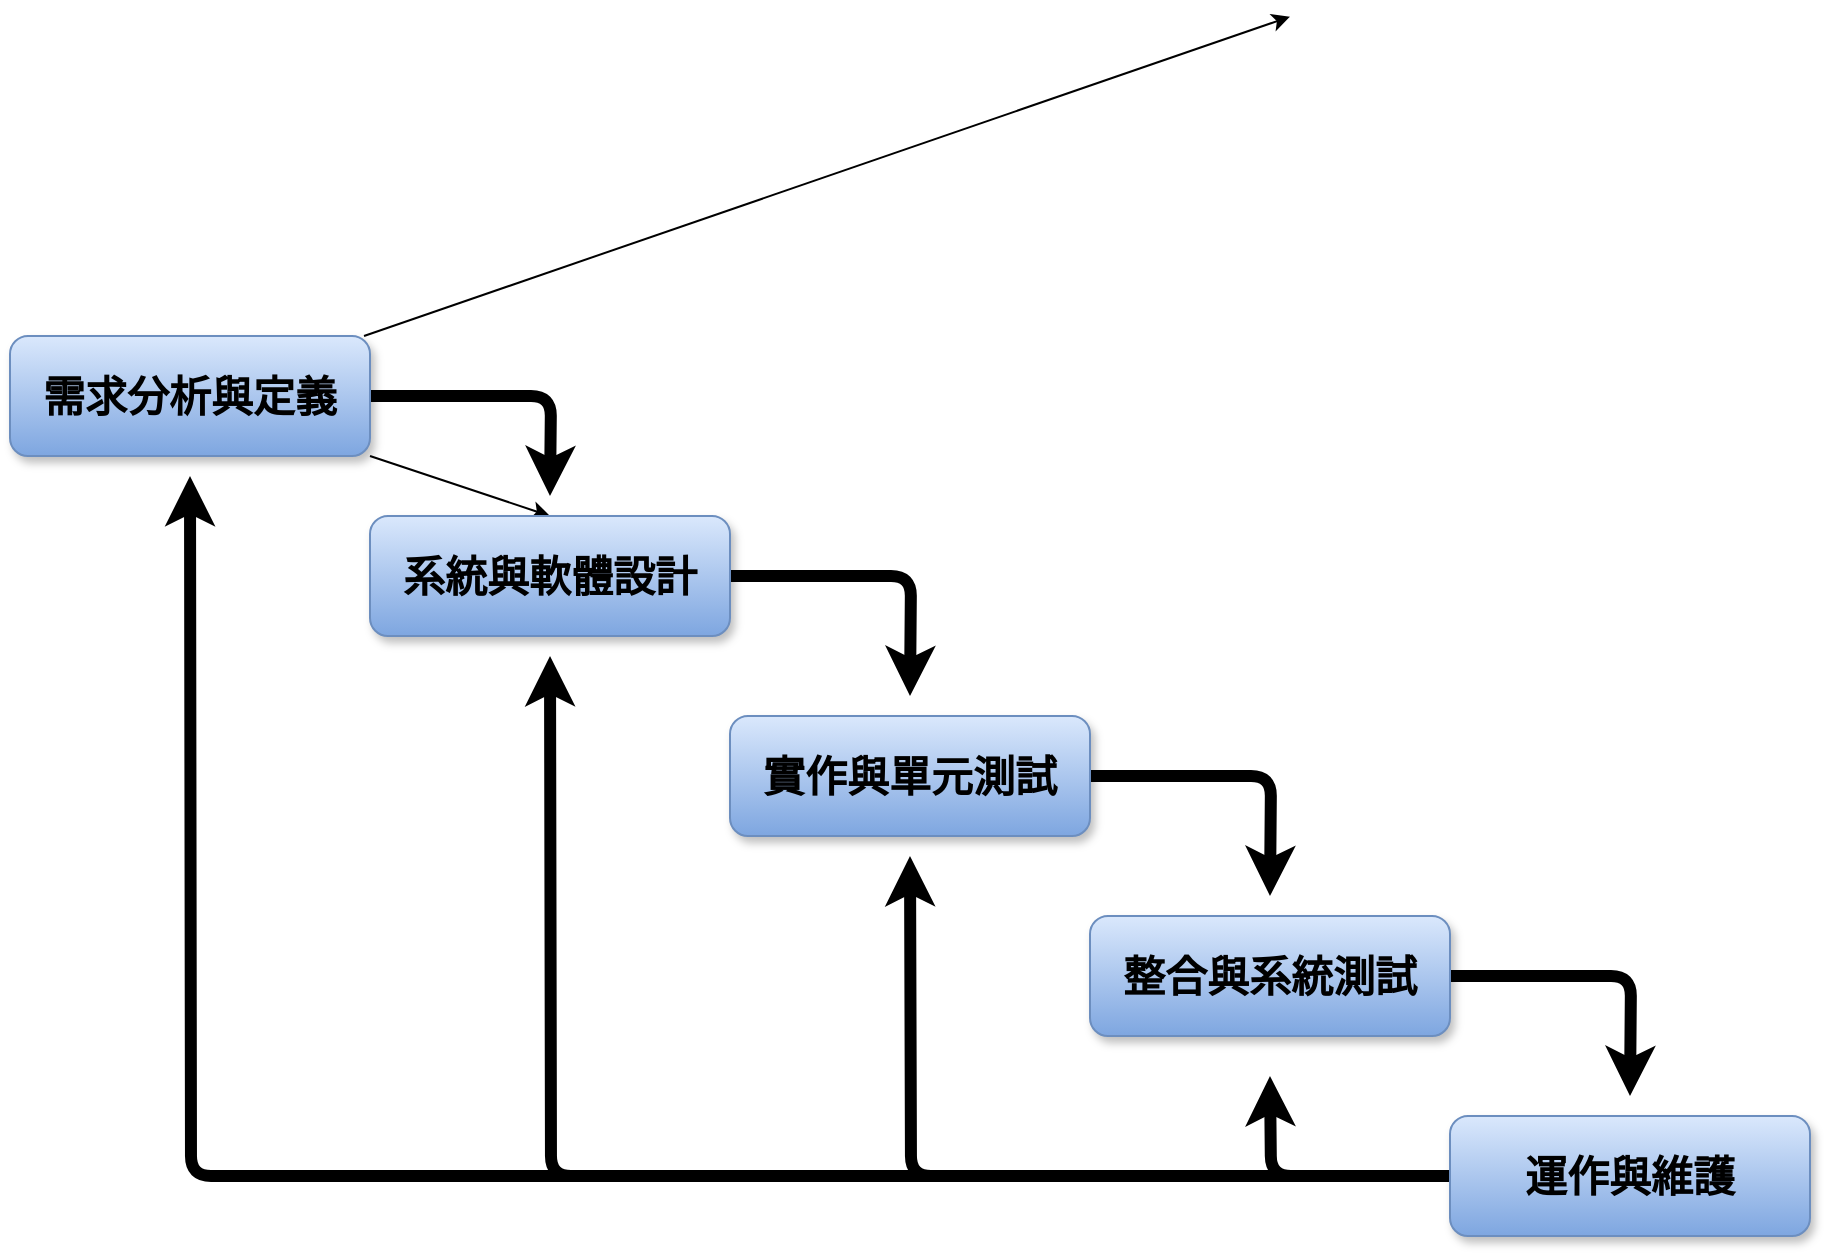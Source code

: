 <mxfile>
    <diagram id="RiAQbv42L-K5SA9d2Z53" name="第1頁">
        <mxGraphModel dx="987" dy="1181" grid="1" gridSize="10" guides="1" tooltips="1" connect="1" arrows="1" fold="1" page="1" pageScale="1" pageWidth="827" pageHeight="1169" background="#ffffff" math="0" shadow="0">
            <root>
                <mxCell id="0"/>
                <mxCell id="1" parent="0"/>
                <mxCell id="12" style="edgeStyle=none;html=1;entryX=0.5;entryY=0;entryDx=0;entryDy=0;fontSize=21;fontColor=#000000;" edge="1" parent="1" source="3" target="7">
                    <mxGeometry relative="1" as="geometry"/>
                </mxCell>
                <mxCell id="17" value="" style="edgeStyle=none;html=1;fontSize=21;fontColor=#000000;" edge="1" parent="1" source="3">
                    <mxGeometry relative="1" as="geometry">
                        <mxPoint x="880" y="130.345" as="targetPoint"/>
                    </mxGeometry>
                </mxCell>
                <mxCell id="19" style="edgeStyle=orthogonalEdgeStyle;rounded=1;html=1;strokeColor=#000000;strokeWidth=6;fontSize=21;fontColor=#000000;" edge="1" parent="1" source="3">
                    <mxGeometry relative="1" as="geometry">
                        <mxPoint x="510" y="370" as="targetPoint"/>
                    </mxGeometry>
                </mxCell>
                <mxCell id="3" value="&lt;font color=&quot;#000000&quot; style=&quot;font-size: 21px;&quot;&gt;&lt;b&gt;需求分析與定義&lt;/b&gt;&lt;/font&gt;" style="rounded=1;whiteSpace=wrap;html=1;fillColor=#dae8fc;strokeColor=#6c8ebf;gradientColor=#7ea6e0;shadow=1;" vertex="1" parent="1">
                    <mxGeometry x="240" y="290" width="180" height="60" as="geometry"/>
                </mxCell>
                <mxCell id="20" style="edgeStyle=orthogonalEdgeStyle;rounded=1;html=1;strokeColor=#000000;strokeWidth=6;fontSize=21;fontColor=#000000;" edge="1" parent="1" source="7">
                    <mxGeometry relative="1" as="geometry">
                        <mxPoint x="690" y="470.0" as="targetPoint"/>
                    </mxGeometry>
                </mxCell>
                <mxCell id="7" value="&lt;font color=&quot;#000000&quot; style=&quot;font-size: 21px;&quot;&gt;&lt;b&gt;系統與軟體設計&lt;/b&gt;&lt;/font&gt;" style="rounded=1;whiteSpace=wrap;html=1;fillColor=#dae8fc;gradientColor=#7ea6e0;strokeColor=#6c8ebf;shadow=1;" vertex="1" parent="1">
                    <mxGeometry x="420" y="380" width="180" height="60" as="geometry"/>
                </mxCell>
                <mxCell id="21" style="edgeStyle=orthogonalEdgeStyle;rounded=1;html=1;strokeColor=#000000;strokeWidth=6;fontSize=21;fontColor=#000000;" edge="1" parent="1" source="8">
                    <mxGeometry relative="1" as="geometry">
                        <mxPoint x="870" y="570.0" as="targetPoint"/>
                    </mxGeometry>
                </mxCell>
                <mxCell id="8" value="&lt;b style=&quot;color: rgb(0, 0, 0); font-size: 21px;&quot;&gt;實作與單元測試&lt;/b&gt;" style="rounded=1;whiteSpace=wrap;html=1;fillColor=#dae8fc;gradientColor=#7ea6e0;strokeColor=#6c8ebf;shadow=1;" vertex="1" parent="1">
                    <mxGeometry x="600" y="480" width="180" height="60" as="geometry"/>
                </mxCell>
                <mxCell id="22" style="edgeStyle=orthogonalEdgeStyle;rounded=1;html=1;strokeColor=#000000;strokeWidth=6;fontSize=21;fontColor=#000000;" edge="1" parent="1" source="9">
                    <mxGeometry relative="1" as="geometry">
                        <mxPoint x="1050" y="670.0" as="targetPoint"/>
                    </mxGeometry>
                </mxCell>
                <mxCell id="9" value="&lt;b style=&quot;color: rgb(0, 0, 0); font-size: 21px;&quot;&gt;整合與系統測試&lt;/b&gt;" style="rounded=1;whiteSpace=wrap;html=1;fillColor=#dae8fc;gradientColor=#7ea6e0;strokeColor=#6c8ebf;shadow=1;" vertex="1" parent="1">
                    <mxGeometry x="780" y="580" width="180" height="60" as="geometry"/>
                </mxCell>
                <mxCell id="28" style="edgeStyle=orthogonalEdgeStyle;rounded=1;html=1;strokeColor=#000000;strokeWidth=6;fontSize=21;fontColor=#000000;elbow=vertical;" edge="1" parent="1" source="10">
                    <mxGeometry relative="1" as="geometry">
                        <mxPoint x="870" y="660.0" as="targetPoint"/>
                    </mxGeometry>
                </mxCell>
                <mxCell id="29" style="edgeStyle=orthogonalEdgeStyle;rounded=1;html=1;strokeColor=#000000;strokeWidth=6;fontSize=21;fontColor=#000000;elbow=vertical;" edge="1" parent="1" source="10">
                    <mxGeometry relative="1" as="geometry">
                        <mxPoint x="690" y="550.0" as="targetPoint"/>
                    </mxGeometry>
                </mxCell>
                <mxCell id="30" style="edgeStyle=orthogonalEdgeStyle;rounded=1;html=1;strokeColor=#000000;strokeWidth=6;fontSize=21;fontColor=#000000;elbow=vertical;" edge="1" parent="1" source="10">
                    <mxGeometry relative="1" as="geometry">
                        <mxPoint x="510" y="450.0" as="targetPoint"/>
                    </mxGeometry>
                </mxCell>
                <mxCell id="31" style="edgeStyle=orthogonalEdgeStyle;rounded=1;html=1;strokeColor=#000000;strokeWidth=6;fontSize=21;fontColor=#000000;elbow=vertical;" edge="1" parent="1" source="10">
                    <mxGeometry relative="1" as="geometry">
                        <mxPoint x="330" y="360.0" as="targetPoint"/>
                    </mxGeometry>
                </mxCell>
                <mxCell id="10" value="&lt;b style=&quot;color: rgb(0, 0, 0); font-size: 21px;&quot;&gt;運作與維護&lt;/b&gt;" style="rounded=1;whiteSpace=wrap;html=1;fillColor=#dae8fc;gradientColor=#7ea6e0;strokeColor=#6c8ebf;shadow=1;" vertex="1" parent="1">
                    <mxGeometry x="960" y="680" width="180" height="60" as="geometry"/>
                </mxCell>
            </root>
        </mxGraphModel>
    </diagram>
</mxfile>